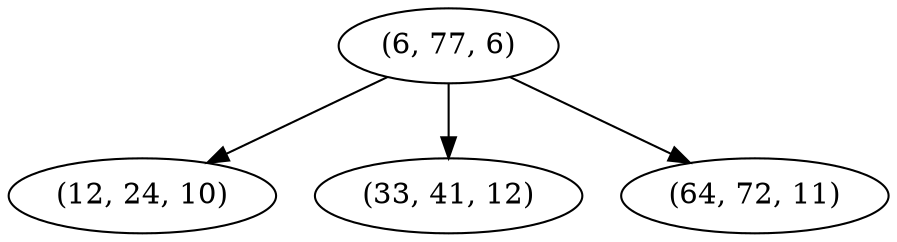 digraph tree {
    "(6, 77, 6)";
    "(12, 24, 10)";
    "(33, 41, 12)";
    "(64, 72, 11)";
    "(6, 77, 6)" -> "(12, 24, 10)";
    "(6, 77, 6)" -> "(33, 41, 12)";
    "(6, 77, 6)" -> "(64, 72, 11)";
}

